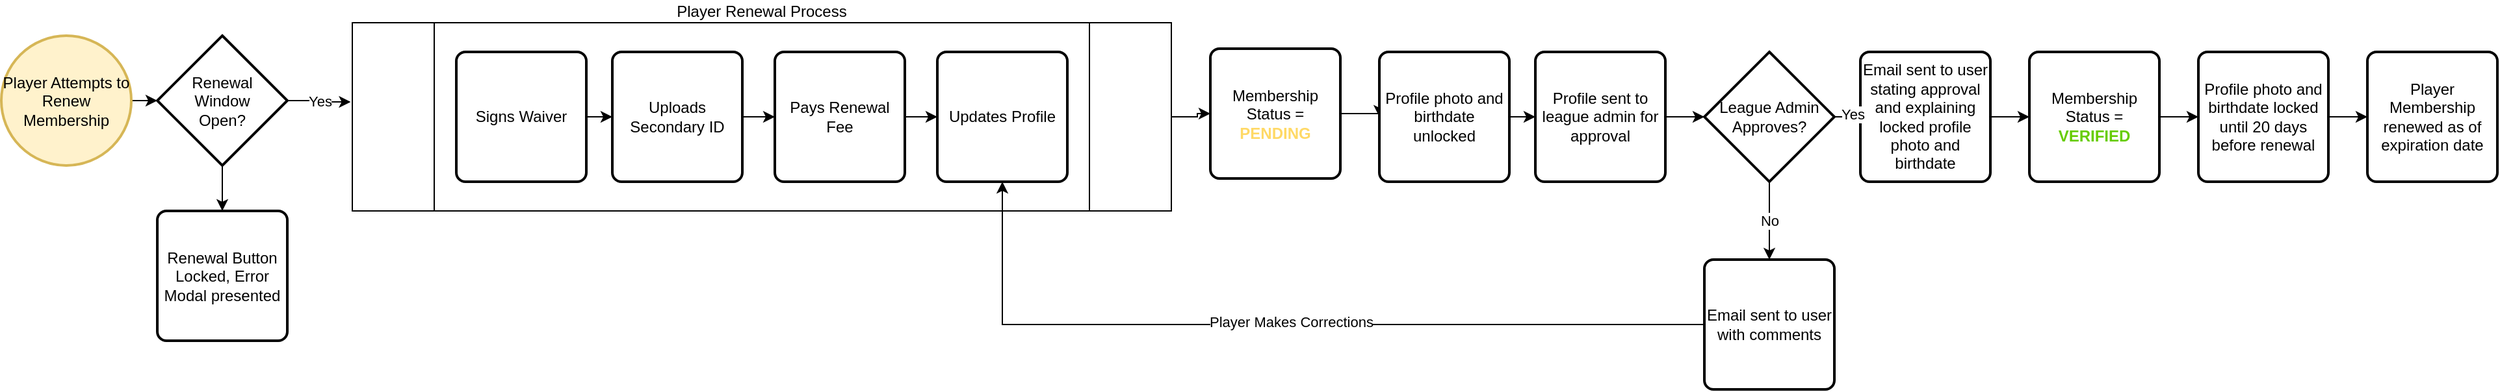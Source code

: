 <mxfile version="15.6.1" type="device"><diagram id="hBgOrIwa2Zh2Uav1iLHE" name="Page-1"><mxGraphModel dx="2887" dy="1049" grid="1" gridSize="10" guides="1" tooltips="1" connect="1" arrows="1" fold="1" page="1" pageScale="1" pageWidth="850" pageHeight="1100" math="0" shadow="0"><root><mxCell id="0"/><mxCell id="1" parent="0"/><mxCell id="bnTlXJ_kGMkM6r9WAMtr-1" style="edgeStyle=orthogonalEdgeStyle;rounded=0;orthogonalLoop=1;jettySize=auto;html=1;" edge="1" parent="1"><mxGeometry relative="1" as="geometry"><mxPoint x="470" y="470" as="sourcePoint"/></mxGeometry></mxCell><mxCell id="bnTlXJ_kGMkM6r9WAMtr-2" value="No" style="edgeStyle=orthogonalEdgeStyle;rounded=0;orthogonalLoop=1;jettySize=auto;html=1;entryX=0.5;entryY=0;entryDx=0;entryDy=0;entryPerimeter=0;" edge="1" parent="1"><mxGeometry relative="1" as="geometry"><mxPoint x="620" y="520" as="sourcePoint"/></mxGeometry></mxCell><mxCell id="bnTlXJ_kGMkM6r9WAMtr-3" style="edgeStyle=orthogonalEdgeStyle;rounded=0;orthogonalLoop=1;jettySize=auto;html=1;entryX=0;entryY=0.5;entryDx=0;entryDy=0;entryPerimeter=0;" edge="1" parent="1"><mxGeometry relative="1" as="geometry"><mxPoint x="670" y="470" as="sourcePoint"/></mxGeometry></mxCell><mxCell id="bnTlXJ_kGMkM6r9WAMtr-4" value="Yes" style="edgeLabel;html=1;align=center;verticalAlign=middle;resizable=0;points=[];" vertex="1" connectable="0" parent="bnTlXJ_kGMkM6r9WAMtr-3"><mxGeometry x="-0.243" y="-1" relative="1" as="geometry"><mxPoint as="offset"/></mxGeometry></mxCell><mxCell id="bnTlXJ_kGMkM6r9WAMtr-5" style="edgeStyle=orthogonalEdgeStyle;rounded=0;orthogonalLoop=1;jettySize=auto;html=1;entryX=0;entryY=0.5;entryDx=0;entryDy=0;" edge="1" parent="1"><mxGeometry relative="1" as="geometry"><mxPoint x="866.67" y="470" as="sourcePoint"/></mxGeometry></mxCell><mxCell id="bnTlXJ_kGMkM6r9WAMtr-6" style="edgeStyle=orthogonalEdgeStyle;rounded=0;orthogonalLoop=1;jettySize=auto;html=1;entryX=0;entryY=0.5;entryDx=0;entryDy=0;" edge="1" parent="1" source="bnTlXJ_kGMkM6r9WAMtr-8" target="bnTlXJ_kGMkM6r9WAMtr-26"><mxGeometry relative="1" as="geometry"/></mxCell><mxCell id="bnTlXJ_kGMkM6r9WAMtr-8" value="Email sent to user stating approval and explaining locked profile photo and birthdate" style="rounded=1;whiteSpace=wrap;html=1;absoluteArcSize=1;arcSize=14;strokeWidth=2;" vertex="1" parent="1"><mxGeometry x="1070" y="560" width="100" height="100" as="geometry"/></mxCell><mxCell id="bnTlXJ_kGMkM6r9WAMtr-40" style="edgeStyle=orthogonalEdgeStyle;rounded=0;orthogonalLoop=1;jettySize=auto;html=1;entryX=0;entryY=0.5;entryDx=0;entryDy=0;entryPerimeter=0;" edge="1" parent="1" source="bnTlXJ_kGMkM6r9WAMtr-11" target="bnTlXJ_kGMkM6r9WAMtr-39"><mxGeometry relative="1" as="geometry"/></mxCell><mxCell id="bnTlXJ_kGMkM6r9WAMtr-11" value="Player Attempts to Renew Membership" style="strokeWidth=2;html=1;shape=mxgraph.flowchart.start_2;whiteSpace=wrap;fillColor=#fff2cc;strokeColor=#d6b656;" vertex="1" parent="1"><mxGeometry x="-360" y="547.5" width="100" height="100" as="geometry"/></mxCell><mxCell id="bnTlXJ_kGMkM6r9WAMtr-12" style="edgeStyle=orthogonalEdgeStyle;rounded=0;orthogonalLoop=1;jettySize=auto;html=1;entryX=0;entryY=0.5;entryDx=0;entryDy=0;exitX=1;exitY=0.5;exitDx=0;exitDy=0;" edge="1" parent="1" source="bnTlXJ_kGMkM6r9WAMtr-14" target="bnTlXJ_kGMkM6r9WAMtr-31"><mxGeometry relative="1" as="geometry"><mxPoint x="680" y="610" as="sourcePoint"/></mxGeometry></mxCell><mxCell id="bnTlXJ_kGMkM6r9WAMtr-14" value="Membership&lt;br&gt;Status = &lt;b&gt;&lt;font color=&quot;#ffd966&quot;&gt;PENDING&lt;/font&gt;&lt;/b&gt;" style="rounded=1;whiteSpace=wrap;html=1;absoluteArcSize=1;arcSize=14;strokeWidth=2;" vertex="1" parent="1"><mxGeometry x="570" y="557.5" width="100" height="100" as="geometry"/></mxCell><mxCell id="bnTlXJ_kGMkM6r9WAMtr-15" style="edgeStyle=orthogonalEdgeStyle;rounded=0;orthogonalLoop=1;jettySize=auto;html=1;entryX=0;entryY=0.5;entryDx=0;entryDy=0;entryPerimeter=0;" edge="1" parent="1" source="bnTlXJ_kGMkM6r9WAMtr-17" target="bnTlXJ_kGMkM6r9WAMtr-21"><mxGeometry relative="1" as="geometry"/></mxCell><mxCell id="bnTlXJ_kGMkM6r9WAMtr-17" value="Profile sent to league admin for approval" style="rounded=1;whiteSpace=wrap;html=1;absoluteArcSize=1;arcSize=14;strokeWidth=2;" vertex="1" parent="1"><mxGeometry x="820" y="560" width="100" height="100" as="geometry"/></mxCell><mxCell id="bnTlXJ_kGMkM6r9WAMtr-18" style="edgeStyle=orthogonalEdgeStyle;rounded=0;orthogonalLoop=1;jettySize=auto;html=1;" edge="1" parent="1" source="bnTlXJ_kGMkM6r9WAMtr-21" target="bnTlXJ_kGMkM6r9WAMtr-8"><mxGeometry relative="1" as="geometry"/></mxCell><mxCell id="bnTlXJ_kGMkM6r9WAMtr-19" value="Yes" style="edgeLabel;html=1;align=center;verticalAlign=middle;resizable=0;points=[];" vertex="1" connectable="0" parent="bnTlXJ_kGMkM6r9WAMtr-18"><mxGeometry x="-0.533" y="2" relative="1" as="geometry"><mxPoint as="offset"/></mxGeometry></mxCell><mxCell id="bnTlXJ_kGMkM6r9WAMtr-20" value="No" style="edgeStyle=orthogonalEdgeStyle;rounded=0;orthogonalLoop=1;jettySize=auto;html=1;entryX=0.5;entryY=0;entryDx=0;entryDy=0;" edge="1" parent="1" source="bnTlXJ_kGMkM6r9WAMtr-21" target="bnTlXJ_kGMkM6r9WAMtr-23"><mxGeometry relative="1" as="geometry"/></mxCell><mxCell id="bnTlXJ_kGMkM6r9WAMtr-21" value="League Admin Approves?" style="strokeWidth=2;html=1;shape=mxgraph.flowchart.decision;whiteSpace=wrap;" vertex="1" parent="1"><mxGeometry x="950" y="560" width="100" height="100" as="geometry"/></mxCell><mxCell id="bnTlXJ_kGMkM6r9WAMtr-23" value="Email sent to user with comments" style="rounded=1;whiteSpace=wrap;html=1;absoluteArcSize=1;arcSize=14;strokeWidth=2;" vertex="1" parent="1"><mxGeometry x="950" y="720" width="100" height="100" as="geometry"/></mxCell><mxCell id="bnTlXJ_kGMkM6r9WAMtr-24" style="edgeStyle=orthogonalEdgeStyle;rounded=0;orthogonalLoop=1;jettySize=auto;html=1;entryX=0;entryY=0.5;entryDx=0;entryDy=0;" edge="1" parent="1" source="bnTlXJ_kGMkM6r9WAMtr-26" target="bnTlXJ_kGMkM6r9WAMtr-28"><mxGeometry relative="1" as="geometry"/></mxCell><mxCell id="bnTlXJ_kGMkM6r9WAMtr-26" value="Membership&lt;br&gt;Status = &lt;b&gt;&lt;font color=&quot;#66cc00&quot;&gt;VERIFIED&lt;/font&gt;&lt;/b&gt;" style="rounded=1;whiteSpace=wrap;html=1;absoluteArcSize=1;arcSize=14;strokeWidth=2;" vertex="1" parent="1"><mxGeometry x="1200" y="560" width="100" height="100" as="geometry"/></mxCell><mxCell id="bnTlXJ_kGMkM6r9WAMtr-59" style="edgeStyle=orthogonalEdgeStyle;rounded=0;orthogonalLoop=1;jettySize=auto;html=1;entryX=0;entryY=0.5;entryDx=0;entryDy=0;" edge="1" parent="1" source="bnTlXJ_kGMkM6r9WAMtr-28" target="bnTlXJ_kGMkM6r9WAMtr-58"><mxGeometry relative="1" as="geometry"/></mxCell><mxCell id="bnTlXJ_kGMkM6r9WAMtr-28" value="Profile photo and birthdate locked until 20 days before renewal" style="rounded=1;whiteSpace=wrap;html=1;absoluteArcSize=1;arcSize=14;strokeWidth=2;" vertex="1" parent="1"><mxGeometry x="1330" y="560" width="100" height="100" as="geometry"/></mxCell><mxCell id="bnTlXJ_kGMkM6r9WAMtr-29" style="edgeStyle=orthogonalEdgeStyle;rounded=0;orthogonalLoop=1;jettySize=auto;html=1;entryX=0;entryY=0.5;entryDx=0;entryDy=0;" edge="1" parent="1" source="bnTlXJ_kGMkM6r9WAMtr-31" target="bnTlXJ_kGMkM6r9WAMtr-17"><mxGeometry relative="1" as="geometry"/></mxCell><mxCell id="bnTlXJ_kGMkM6r9WAMtr-31" value="Profile photo and birthdate unlocked" style="rounded=1;whiteSpace=wrap;html=1;absoluteArcSize=1;arcSize=14;strokeWidth=2;" vertex="1" parent="1"><mxGeometry x="700" y="560" width="100" height="100" as="geometry"/></mxCell><mxCell id="bnTlXJ_kGMkM6r9WAMtr-42" value="Yes" style="edgeStyle=orthogonalEdgeStyle;rounded=0;orthogonalLoop=1;jettySize=auto;html=1;entryX=-0.002;entryY=0.421;entryDx=0;entryDy=0;entryPerimeter=0;" edge="1" parent="1" source="bnTlXJ_kGMkM6r9WAMtr-39" target="bnTlXJ_kGMkM6r9WAMtr-43"><mxGeometry relative="1" as="geometry"><mxPoint x="-110" y="597.5" as="targetPoint"/></mxGeometry></mxCell><mxCell id="bnTlXJ_kGMkM6r9WAMtr-55" style="edgeStyle=orthogonalEdgeStyle;rounded=0;orthogonalLoop=1;jettySize=auto;html=1;entryX=0.5;entryY=0;entryDx=0;entryDy=0;" edge="1" parent="1" source="bnTlXJ_kGMkM6r9WAMtr-39" target="bnTlXJ_kGMkM6r9WAMtr-54"><mxGeometry relative="1" as="geometry"/></mxCell><mxCell id="bnTlXJ_kGMkM6r9WAMtr-39" value="Renewal &lt;br&gt;Window &lt;br&gt;Open?" style="strokeWidth=2;html=1;shape=mxgraph.flowchart.decision;whiteSpace=wrap;" vertex="1" parent="1"><mxGeometry x="-240" y="547.5" width="100" height="100" as="geometry"/></mxCell><mxCell id="bnTlXJ_kGMkM6r9WAMtr-53" style="edgeStyle=orthogonalEdgeStyle;rounded=0;orthogonalLoop=1;jettySize=auto;html=1;entryX=0;entryY=0.5;entryDx=0;entryDy=0;" edge="1" parent="1" source="bnTlXJ_kGMkM6r9WAMtr-43" target="bnTlXJ_kGMkM6r9WAMtr-14"><mxGeometry relative="1" as="geometry"/></mxCell><mxCell id="bnTlXJ_kGMkM6r9WAMtr-43" value="Player Renewal Process" style="shape=process;whiteSpace=wrap;html=1;backgroundOutline=1;labelPosition=center;verticalLabelPosition=top;align=center;verticalAlign=bottom;" vertex="1" parent="1"><mxGeometry x="-90" y="537.5" width="630" height="145" as="geometry"/></mxCell><mxCell id="bnTlXJ_kGMkM6r9WAMtr-50" style="edgeStyle=orthogonalEdgeStyle;rounded=0;orthogonalLoop=1;jettySize=auto;html=1;entryX=0;entryY=0.5;entryDx=0;entryDy=0;" edge="1" parent="1" source="bnTlXJ_kGMkM6r9WAMtr-45" target="bnTlXJ_kGMkM6r9WAMtr-46"><mxGeometry relative="1" as="geometry"/></mxCell><mxCell id="bnTlXJ_kGMkM6r9WAMtr-45" value="Signs Waiver" style="rounded=1;whiteSpace=wrap;html=1;absoluteArcSize=1;arcSize=14;strokeWidth=2;" vertex="1" parent="1"><mxGeometry x="-10" y="560" width="100" height="100" as="geometry"/></mxCell><mxCell id="bnTlXJ_kGMkM6r9WAMtr-51" style="edgeStyle=orthogonalEdgeStyle;rounded=0;orthogonalLoop=1;jettySize=auto;html=1;entryX=0;entryY=0.5;entryDx=0;entryDy=0;" edge="1" parent="1" source="bnTlXJ_kGMkM6r9WAMtr-46" target="bnTlXJ_kGMkM6r9WAMtr-47"><mxGeometry relative="1" as="geometry"/></mxCell><mxCell id="bnTlXJ_kGMkM6r9WAMtr-46" value="Uploads Secondary ID" style="rounded=1;whiteSpace=wrap;html=1;absoluteArcSize=1;arcSize=14;strokeWidth=2;" vertex="1" parent="1"><mxGeometry x="110" y="560" width="100" height="100" as="geometry"/></mxCell><mxCell id="bnTlXJ_kGMkM6r9WAMtr-52" style="edgeStyle=orthogonalEdgeStyle;rounded=0;orthogonalLoop=1;jettySize=auto;html=1;entryX=0;entryY=0.5;entryDx=0;entryDy=0;" edge="1" parent="1" source="bnTlXJ_kGMkM6r9WAMtr-47" target="bnTlXJ_kGMkM6r9WAMtr-48"><mxGeometry relative="1" as="geometry"/></mxCell><mxCell id="bnTlXJ_kGMkM6r9WAMtr-47" value="Pays Renewal Fee" style="rounded=1;whiteSpace=wrap;html=1;absoluteArcSize=1;arcSize=14;strokeWidth=2;" vertex="1" parent="1"><mxGeometry x="235" y="560" width="100" height="100" as="geometry"/></mxCell><mxCell id="bnTlXJ_kGMkM6r9WAMtr-48" value="Updates Profile" style="rounded=1;whiteSpace=wrap;html=1;absoluteArcSize=1;arcSize=14;strokeWidth=2;" vertex="1" parent="1"><mxGeometry x="360" y="560" width="100" height="100" as="geometry"/></mxCell><mxCell id="bnTlXJ_kGMkM6r9WAMtr-54" value="Renewal Button Locked, Error Modal presented" style="rounded=1;whiteSpace=wrap;html=1;absoluteArcSize=1;arcSize=14;strokeWidth=2;" vertex="1" parent="1"><mxGeometry x="-240" y="682.5" width="100" height="100" as="geometry"/></mxCell><mxCell id="bnTlXJ_kGMkM6r9WAMtr-56" style="edgeStyle=orthogonalEdgeStyle;rounded=0;orthogonalLoop=1;jettySize=auto;html=1;entryX=0.5;entryY=1;entryDx=0;entryDy=0;" edge="1" parent="1" source="bnTlXJ_kGMkM6r9WAMtr-23" target="bnTlXJ_kGMkM6r9WAMtr-48"><mxGeometry relative="1" as="geometry"/></mxCell><mxCell id="bnTlXJ_kGMkM6r9WAMtr-57" value="Player Makes Corrections" style="edgeLabel;html=1;align=center;verticalAlign=middle;resizable=0;points=[];" vertex="1" connectable="0" parent="bnTlXJ_kGMkM6r9WAMtr-56"><mxGeometry x="-0.02" y="-2" relative="1" as="geometry"><mxPoint as="offset"/></mxGeometry></mxCell><mxCell id="bnTlXJ_kGMkM6r9WAMtr-58" value="Player Membership renewed as of expiration date" style="rounded=1;whiteSpace=wrap;html=1;absoluteArcSize=1;arcSize=14;strokeWidth=2;" vertex="1" parent="1"><mxGeometry x="1460" y="560" width="100" height="100" as="geometry"/></mxCell></root></mxGraphModel></diagram></mxfile>